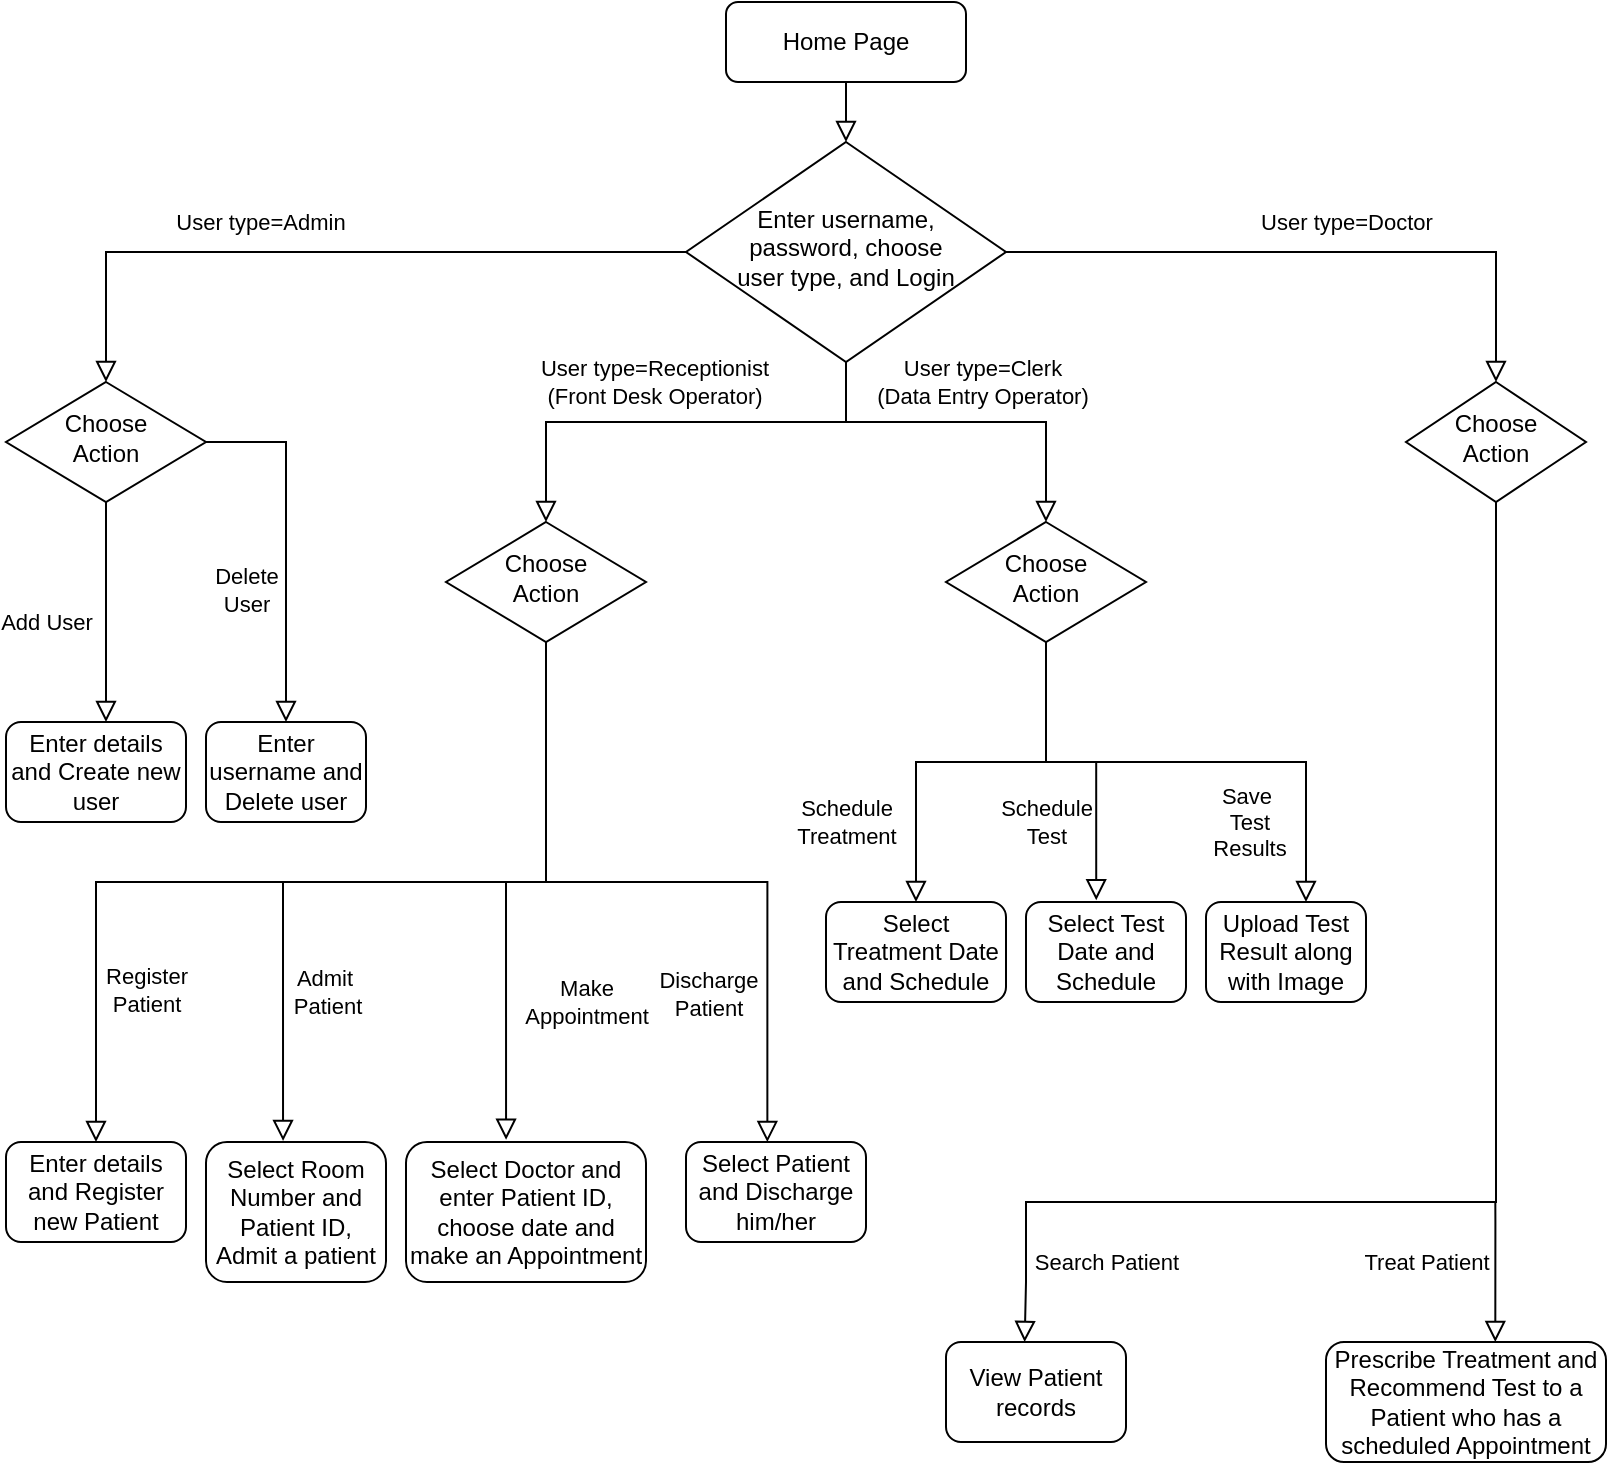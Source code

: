 <mxfile version="20.5.3" type="device"><diagram id="C5RBs43oDa-KdzZeNtuy" name="Page-1"><mxGraphModel dx="1004" dy="474" grid="1" gridSize="10" guides="1" tooltips="1" connect="1" arrows="1" fold="1" page="1" pageScale="1" pageWidth="827" pageHeight="1169" math="0" shadow="0"><root><mxCell id="WIyWlLk6GJQsqaUBKTNV-0"/><mxCell id="WIyWlLk6GJQsqaUBKTNV-1" parent="WIyWlLk6GJQsqaUBKTNV-0"/><mxCell id="WIyWlLk6GJQsqaUBKTNV-2" value="" style="rounded=0;html=1;jettySize=auto;orthogonalLoop=1;fontSize=11;endArrow=block;endFill=0;endSize=8;strokeWidth=1;shadow=0;labelBackgroundColor=none;edgeStyle=orthogonalEdgeStyle;" parent="WIyWlLk6GJQsqaUBKTNV-1" source="WIyWlLk6GJQsqaUBKTNV-3" target="WIyWlLk6GJQsqaUBKTNV-6" edge="1"><mxGeometry relative="1" as="geometry"/></mxCell><mxCell id="WIyWlLk6GJQsqaUBKTNV-3" value="Home Page" style="rounded=1;whiteSpace=wrap;html=1;fontSize=12;glass=0;strokeWidth=1;shadow=0;" parent="WIyWlLk6GJQsqaUBKTNV-1" vertex="1"><mxGeometry x="370" y="80" width="120" height="40" as="geometry"/></mxCell><mxCell id="WIyWlLk6GJQsqaUBKTNV-4" value="User type=Admin" style="rounded=0;html=1;jettySize=auto;orthogonalLoop=1;fontSize=11;endArrow=block;endFill=0;endSize=8;strokeWidth=1;shadow=0;labelBackgroundColor=none;edgeStyle=orthogonalEdgeStyle;exitX=0;exitY=0.5;exitDx=0;exitDy=0;" parent="WIyWlLk6GJQsqaUBKTNV-1" source="WIyWlLk6GJQsqaUBKTNV-6" target="WIyWlLk6GJQsqaUBKTNV-10" edge="1"><mxGeometry x="0.2" y="-15" relative="1" as="geometry"><mxPoint as="offset"/><Array as="points"><mxPoint x="60" y="205"/></Array></mxGeometry></mxCell><mxCell id="WIyWlLk6GJQsqaUBKTNV-6" value="Enter username, &lt;br&gt;password, choose&lt;br&gt;user type, and Login" style="rhombus;whiteSpace=wrap;html=1;shadow=0;fontFamily=Helvetica;fontSize=12;align=center;strokeWidth=1;spacing=6;spacingTop=-4;" parent="WIyWlLk6GJQsqaUBKTNV-1" vertex="1"><mxGeometry x="350" y="150" width="160" height="110" as="geometry"/></mxCell><mxCell id="WIyWlLk6GJQsqaUBKTNV-8" value="Add User" style="rounded=0;html=1;jettySize=auto;orthogonalLoop=1;fontSize=11;endArrow=block;endFill=0;endSize=8;strokeWidth=1;shadow=0;labelBackgroundColor=none;edgeStyle=orthogonalEdgeStyle;" parent="WIyWlLk6GJQsqaUBKTNV-1" source="WIyWlLk6GJQsqaUBKTNV-10" target="WIyWlLk6GJQsqaUBKTNV-11" edge="1"><mxGeometry x="0.091" y="-30" relative="1" as="geometry"><mxPoint as="offset"/><Array as="points"><mxPoint x="60" y="450"/></Array></mxGeometry></mxCell><mxCell id="WIyWlLk6GJQsqaUBKTNV-9" value="Delete&lt;br&gt;User" style="edgeStyle=orthogonalEdgeStyle;rounded=0;html=1;jettySize=auto;orthogonalLoop=1;fontSize=11;endArrow=block;endFill=0;endSize=8;strokeWidth=1;shadow=0;labelBackgroundColor=none;entryX=0.5;entryY=0;entryDx=0;entryDy=0;exitX=1;exitY=0.5;exitDx=0;exitDy=0;" parent="WIyWlLk6GJQsqaUBKTNV-1" source="WIyWlLk6GJQsqaUBKTNV-10" target="WIyWlLk6GJQsqaUBKTNV-12" edge="1"><mxGeometry x="0.263" y="-20" relative="1" as="geometry"><mxPoint as="offset"/><mxPoint x="160" y="290" as="targetPoint"/><Array as="points"><mxPoint x="150" y="300"/></Array></mxGeometry></mxCell><mxCell id="WIyWlLk6GJQsqaUBKTNV-10" value="Choose &lt;br&gt;Action" style="rhombus;whiteSpace=wrap;html=1;shadow=0;fontFamily=Helvetica;fontSize=12;align=center;strokeWidth=1;spacing=6;spacingTop=-4;" parent="WIyWlLk6GJQsqaUBKTNV-1" vertex="1"><mxGeometry x="10" y="270" width="100" height="60" as="geometry"/></mxCell><mxCell id="WIyWlLk6GJQsqaUBKTNV-11" value="Enter details and Create new user" style="rounded=1;whiteSpace=wrap;html=1;fontSize=12;glass=0;strokeWidth=1;shadow=0;" parent="WIyWlLk6GJQsqaUBKTNV-1" vertex="1"><mxGeometry x="10" y="440" width="90" height="50" as="geometry"/></mxCell><mxCell id="WIyWlLk6GJQsqaUBKTNV-12" value="Enter username and Delete user" style="rounded=1;whiteSpace=wrap;html=1;fontSize=12;glass=0;strokeWidth=1;shadow=0;" parent="WIyWlLk6GJQsqaUBKTNV-1" vertex="1"><mxGeometry x="110" y="440" width="80" height="50" as="geometry"/></mxCell><mxCell id="cBeJj9Nk_bSEHTThB5bw-2" value="User type=Receptionist&lt;br&gt;(Front Desk Operator)" style="rounded=0;html=1;jettySize=auto;orthogonalLoop=1;fontSize=11;endArrow=block;endFill=0;endSize=8;strokeWidth=1;shadow=0;labelBackgroundColor=none;edgeStyle=orthogonalEdgeStyle;entryX=0.5;entryY=0;entryDx=0;entryDy=0;" edge="1" parent="WIyWlLk6GJQsqaUBKTNV-1" source="WIyWlLk6GJQsqaUBKTNV-6" target="cBeJj9Nk_bSEHTThB5bw-3"><mxGeometry x="0.096" y="-20" relative="1" as="geometry"><mxPoint as="offset"/><mxPoint x="330" y="310" as="sourcePoint"/><mxPoint x="250" y="310" as="targetPoint"/><Array as="points"><mxPoint x="430" y="290"/><mxPoint x="280" y="290"/></Array></mxGeometry></mxCell><mxCell id="cBeJj9Nk_bSEHTThB5bw-3" value="Choose &lt;br&gt;Action" style="rhombus;whiteSpace=wrap;html=1;shadow=0;fontFamily=Helvetica;fontSize=12;align=center;strokeWidth=1;spacing=6;spacingTop=-4;" vertex="1" parent="WIyWlLk6GJQsqaUBKTNV-1"><mxGeometry x="230" y="340" width="100" height="60" as="geometry"/></mxCell><mxCell id="cBeJj9Nk_bSEHTThB5bw-4" value="Register&lt;br&gt;Patient" style="rounded=0;html=1;jettySize=auto;orthogonalLoop=1;fontSize=11;endArrow=block;endFill=0;endSize=8;strokeWidth=1;shadow=0;labelBackgroundColor=none;edgeStyle=orthogonalEdgeStyle;exitX=0.5;exitY=1;exitDx=0;exitDy=0;entryX=0.5;entryY=0;entryDx=0;entryDy=0;" edge="1" parent="WIyWlLk6GJQsqaUBKTNV-1" source="cBeJj9Nk_bSEHTThB5bw-3" target="cBeJj9Nk_bSEHTThB5bw-6"><mxGeometry x="0.678" y="25" relative="1" as="geometry"><mxPoint as="offset"/><mxPoint x="279.66" y="474" as="sourcePoint"/><mxPoint x="279.66" y="584" as="targetPoint"/><Array as="points"><mxPoint x="280" y="520"/><mxPoint x="55" y="520"/></Array></mxGeometry></mxCell><mxCell id="cBeJj9Nk_bSEHTThB5bw-6" value="Enter details and Register new Patient" style="rounded=1;whiteSpace=wrap;html=1;fontSize=12;glass=0;strokeWidth=1;shadow=0;" vertex="1" parent="WIyWlLk6GJQsqaUBKTNV-1"><mxGeometry x="10" y="650" width="90" height="50" as="geometry"/></mxCell><mxCell id="cBeJj9Nk_bSEHTThB5bw-7" value="Admit&lt;br&gt;&amp;nbsp;Patient" style="rounded=0;html=1;jettySize=auto;orthogonalLoop=1;fontSize=11;endArrow=block;endFill=0;endSize=8;strokeWidth=1;shadow=0;labelBackgroundColor=none;edgeStyle=orthogonalEdgeStyle;entryX=0.428;entryY=-0.008;entryDx=0;entryDy=0;entryPerimeter=0;" edge="1" parent="WIyWlLk6GJQsqaUBKTNV-1" target="cBeJj9Nk_bSEHTThB5bw-8"><mxGeometry x="0.3" y="20" relative="1" as="geometry"><mxPoint as="offset"/><mxPoint x="230" y="520" as="sourcePoint"/><mxPoint x="150" y="640" as="targetPoint"/><Array as="points"><mxPoint x="148" y="520"/></Array></mxGeometry></mxCell><mxCell id="cBeJj9Nk_bSEHTThB5bw-8" value="Select Room Number and Patient ID, Admit a patient" style="rounded=1;whiteSpace=wrap;html=1;fontSize=12;glass=0;strokeWidth=1;shadow=0;" vertex="1" parent="WIyWlLk6GJQsqaUBKTNV-1"><mxGeometry x="110" y="650" width="90" height="70" as="geometry"/></mxCell><mxCell id="cBeJj9Nk_bSEHTThB5bw-9" value="Make &lt;br&gt;Appointment" style="rounded=0;html=1;jettySize=auto;orthogonalLoop=1;fontSize=11;endArrow=block;endFill=0;endSize=8;strokeWidth=1;shadow=0;labelBackgroundColor=none;edgeStyle=orthogonalEdgeStyle;entryX=0.417;entryY=-0.016;entryDx=0;entryDy=0;entryPerimeter=0;" edge="1" parent="WIyWlLk6GJQsqaUBKTNV-1" target="cBeJj9Nk_bSEHTThB5bw-10"><mxGeometry x="0.133" y="40" relative="1" as="geometry"><mxPoint as="offset"/><mxPoint x="280" y="510" as="sourcePoint"/><mxPoint x="260" y="640" as="targetPoint"/><Array as="points"><mxPoint x="280" y="520"/><mxPoint x="260" y="520"/></Array></mxGeometry></mxCell><mxCell id="cBeJj9Nk_bSEHTThB5bw-10" value="Select Doctor and enter Patient ID, choose date and make an Appointment" style="rounded=1;whiteSpace=wrap;html=1;fontSize=12;glass=0;strokeWidth=1;shadow=0;" vertex="1" parent="WIyWlLk6GJQsqaUBKTNV-1"><mxGeometry x="210" y="650" width="120" height="70" as="geometry"/></mxCell><mxCell id="cBeJj9Nk_bSEHTThB5bw-11" value="Discharge&lt;br&gt;Patient" style="rounded=0;html=1;jettySize=auto;orthogonalLoop=1;fontSize=11;endArrow=block;endFill=0;endSize=8;strokeWidth=1;shadow=0;labelBackgroundColor=none;edgeStyle=orthogonalEdgeStyle;entryX=0.452;entryY=0.001;entryDx=0;entryDy=0;entryPerimeter=0;" edge="1" parent="WIyWlLk6GJQsqaUBKTNV-1" target="cBeJj9Nk_bSEHTThB5bw-12"><mxGeometry x="0.385" y="-30" relative="1" as="geometry"><mxPoint as="offset"/><mxPoint x="280" y="520" as="sourcePoint"/><mxPoint x="460" y="630" as="targetPoint"/><Array as="points"><mxPoint x="340" y="520"/><mxPoint x="435" y="520"/></Array></mxGeometry></mxCell><mxCell id="cBeJj9Nk_bSEHTThB5bw-12" value="Select Patient and Discharge him/her" style="rounded=1;whiteSpace=wrap;html=1;fontSize=12;glass=0;strokeWidth=1;shadow=0;" vertex="1" parent="WIyWlLk6GJQsqaUBKTNV-1"><mxGeometry x="350" y="650" width="90" height="50" as="geometry"/></mxCell><mxCell id="cBeJj9Nk_bSEHTThB5bw-17" value="User type=Clerk&lt;br&gt;(Data Entry Operator)" style="rounded=0;html=1;jettySize=auto;orthogonalLoop=1;fontSize=11;endArrow=block;endFill=0;endSize=8;strokeWidth=1;shadow=0;labelBackgroundColor=none;edgeStyle=orthogonalEdgeStyle;exitX=0.5;exitY=1;exitDx=0;exitDy=0;entryX=0.5;entryY=0;entryDx=0;entryDy=0;" edge="1" parent="WIyWlLk6GJQsqaUBKTNV-1" source="WIyWlLk6GJQsqaUBKTNV-6" target="cBeJj9Nk_bSEHTThB5bw-18"><mxGeometry x="0.086" y="20" relative="1" as="geometry"><mxPoint as="offset"/><mxPoint x="440" y="280" as="sourcePoint"/><mxPoint x="530" y="340" as="targetPoint"/><Array as="points"><mxPoint x="430" y="290"/><mxPoint x="530" y="290"/></Array></mxGeometry></mxCell><mxCell id="cBeJj9Nk_bSEHTThB5bw-18" value="Choose &lt;br&gt;Action" style="rhombus;whiteSpace=wrap;html=1;shadow=0;fontFamily=Helvetica;fontSize=12;align=center;strokeWidth=1;spacing=6;spacingTop=-4;" vertex="1" parent="WIyWlLk6GJQsqaUBKTNV-1"><mxGeometry x="480" y="340" width="100" height="60" as="geometry"/></mxCell><mxCell id="cBeJj9Nk_bSEHTThB5bw-22" value="Schedule &lt;br&gt;Treatment" style="rounded=0;html=1;jettySize=auto;orthogonalLoop=1;fontSize=11;endArrow=block;endFill=0;endSize=8;strokeWidth=1;shadow=0;labelBackgroundColor=none;edgeStyle=orthogonalEdgeStyle;exitX=0.5;exitY=1;exitDx=0;exitDy=0;entryX=0.5;entryY=0;entryDx=0;entryDy=0;" edge="1" parent="WIyWlLk6GJQsqaUBKTNV-1" source="cBeJj9Nk_bSEHTThB5bw-18" target="cBeJj9Nk_bSEHTThB5bw-23"><mxGeometry x="0.59" y="-35" relative="1" as="geometry"><mxPoint as="offset"/><mxPoint x="630" y="490" as="sourcePoint"/><mxPoint x="530" y="520" as="targetPoint"/><Array as="points"><mxPoint x="530" y="460"/><mxPoint x="465" y="460"/></Array></mxGeometry></mxCell><mxCell id="cBeJj9Nk_bSEHTThB5bw-23" value="Select Treatment Date and Schedule" style="rounded=1;whiteSpace=wrap;html=1;fontSize=12;glass=0;strokeWidth=1;shadow=0;" vertex="1" parent="WIyWlLk6GJQsqaUBKTNV-1"><mxGeometry x="420" y="530" width="90" height="50" as="geometry"/></mxCell><mxCell id="cBeJj9Nk_bSEHTThB5bw-26" value="Schedule &lt;br&gt;Test" style="rounded=0;html=1;jettySize=auto;orthogonalLoop=1;fontSize=11;endArrow=block;endFill=0;endSize=8;strokeWidth=1;shadow=0;labelBackgroundColor=none;edgeStyle=orthogonalEdgeStyle;entryX=0.439;entryY=-0.017;entryDx=0;entryDy=0;entryPerimeter=0;" edge="1" parent="WIyWlLk6GJQsqaUBKTNV-1" target="cBeJj9Nk_bSEHTThB5bw-27"><mxGeometry x="0.169" y="-25" relative="1" as="geometry"><mxPoint as="offset"/><mxPoint x="530" y="460" as="sourcePoint"/><mxPoint x="590" y="530" as="targetPoint"/><Array as="points"><mxPoint x="555" y="460"/></Array></mxGeometry></mxCell><mxCell id="cBeJj9Nk_bSEHTThB5bw-27" value="Select Test Date and Schedule" style="rounded=1;whiteSpace=wrap;html=1;fontSize=12;glass=0;strokeWidth=1;shadow=0;" vertex="1" parent="WIyWlLk6GJQsqaUBKTNV-1"><mxGeometry x="520" y="530" width="80" height="50" as="geometry"/></mxCell><mxCell id="cBeJj9Nk_bSEHTThB5bw-28" value="Save&lt;br&gt;&amp;nbsp;Test&lt;br&gt;&amp;nbsp;Results" style="rounded=0;html=1;jettySize=auto;orthogonalLoop=1;fontSize=11;endArrow=block;endFill=0;endSize=8;strokeWidth=1;shadow=0;labelBackgroundColor=none;edgeStyle=orthogonalEdgeStyle;" edge="1" parent="WIyWlLk6GJQsqaUBKTNV-1"><mxGeometry y="-30" relative="1" as="geometry"><mxPoint as="offset"/><mxPoint x="530" y="460" as="sourcePoint"/><mxPoint x="660" y="530" as="targetPoint"/><Array as="points"><mxPoint x="660" y="460"/></Array></mxGeometry></mxCell><mxCell id="cBeJj9Nk_bSEHTThB5bw-29" value="Upload Test Result along with Image" style="rounded=1;whiteSpace=wrap;html=1;fontSize=12;glass=0;strokeWidth=1;shadow=0;" vertex="1" parent="WIyWlLk6GJQsqaUBKTNV-1"><mxGeometry x="610" y="530" width="80" height="50" as="geometry"/></mxCell><mxCell id="cBeJj9Nk_bSEHTThB5bw-33" value="User type=Doctor" style="rounded=0;html=1;jettySize=auto;orthogonalLoop=1;fontSize=11;endArrow=block;endFill=0;endSize=8;strokeWidth=1;shadow=0;labelBackgroundColor=none;edgeStyle=orthogonalEdgeStyle;exitX=1;exitY=0.5;exitDx=0;exitDy=0;entryX=0.5;entryY=0;entryDx=0;entryDy=0;" edge="1" parent="WIyWlLk6GJQsqaUBKTNV-1" source="WIyWlLk6GJQsqaUBKTNV-6" target="cBeJj9Nk_bSEHTThB5bw-34"><mxGeometry x="0.097" y="15" relative="1" as="geometry"><mxPoint as="offset"/><mxPoint x="630" y="210" as="sourcePoint"/><mxPoint x="770" y="270" as="targetPoint"/><Array as="points"><mxPoint x="755" y="205"/></Array></mxGeometry></mxCell><mxCell id="cBeJj9Nk_bSEHTThB5bw-34" value="Choose &lt;br&gt;Action" style="rhombus;whiteSpace=wrap;html=1;shadow=0;fontFamily=Helvetica;fontSize=12;align=center;strokeWidth=1;spacing=6;spacingTop=-4;" vertex="1" parent="WIyWlLk6GJQsqaUBKTNV-1"><mxGeometry x="710" y="270" width="90" height="60" as="geometry"/></mxCell><mxCell id="cBeJj9Nk_bSEHTThB5bw-35" value="Search Patient" style="rounded=0;html=1;jettySize=auto;orthogonalLoop=1;fontSize=11;endArrow=block;endFill=0;endSize=8;strokeWidth=1;shadow=0;labelBackgroundColor=none;edgeStyle=orthogonalEdgeStyle;exitX=0.5;exitY=1;exitDx=0;exitDy=0;entryX=0.437;entryY=0;entryDx=0;entryDy=0;entryPerimeter=0;" edge="1" parent="WIyWlLk6GJQsqaUBKTNV-1" source="cBeJj9Nk_bSEHTThB5bw-34" target="cBeJj9Nk_bSEHTThB5bw-36"><mxGeometry x="0.662" y="30" relative="1" as="geometry"><mxPoint as="offset"/><mxPoint x="730" y="380" as="sourcePoint"/><mxPoint x="520" y="760" as="targetPoint"/><Array as="points"><mxPoint x="755" y="680"/><mxPoint x="520" y="680"/><mxPoint x="520" y="720"/><mxPoint x="519" y="720"/></Array></mxGeometry></mxCell><mxCell id="cBeJj9Nk_bSEHTThB5bw-36" value="View Patient records" style="rounded=1;whiteSpace=wrap;html=1;fontSize=12;glass=0;strokeWidth=1;shadow=0;" vertex="1" parent="WIyWlLk6GJQsqaUBKTNV-1"><mxGeometry x="480" y="750" width="90" height="50" as="geometry"/></mxCell><mxCell id="cBeJj9Nk_bSEHTThB5bw-37" value="Treat Patient" style="rounded=0;html=1;jettySize=auto;orthogonalLoop=1;fontSize=11;endArrow=block;endFill=0;endSize=8;strokeWidth=1;shadow=0;labelBackgroundColor=none;edgeStyle=orthogonalEdgeStyle;" edge="1" parent="WIyWlLk6GJQsqaUBKTNV-1"><mxGeometry x="-0.142" y="-35" relative="1" as="geometry"><mxPoint as="offset"/><mxPoint x="754.66" y="680" as="sourcePoint"/><mxPoint x="754.66" y="750" as="targetPoint"/><Array as="points"><mxPoint x="754.66" y="690"/><mxPoint x="754.66" y="690"/></Array></mxGeometry></mxCell><mxCell id="cBeJj9Nk_bSEHTThB5bw-38" value="Prescribe Treatment and Recommend Test to a Patient who has a scheduled Appointment" style="rounded=1;whiteSpace=wrap;html=1;fontSize=12;glass=0;strokeWidth=1;shadow=0;" vertex="1" parent="WIyWlLk6GJQsqaUBKTNV-1"><mxGeometry x="670" y="750" width="140" height="60" as="geometry"/></mxCell></root></mxGraphModel></diagram></mxfile>